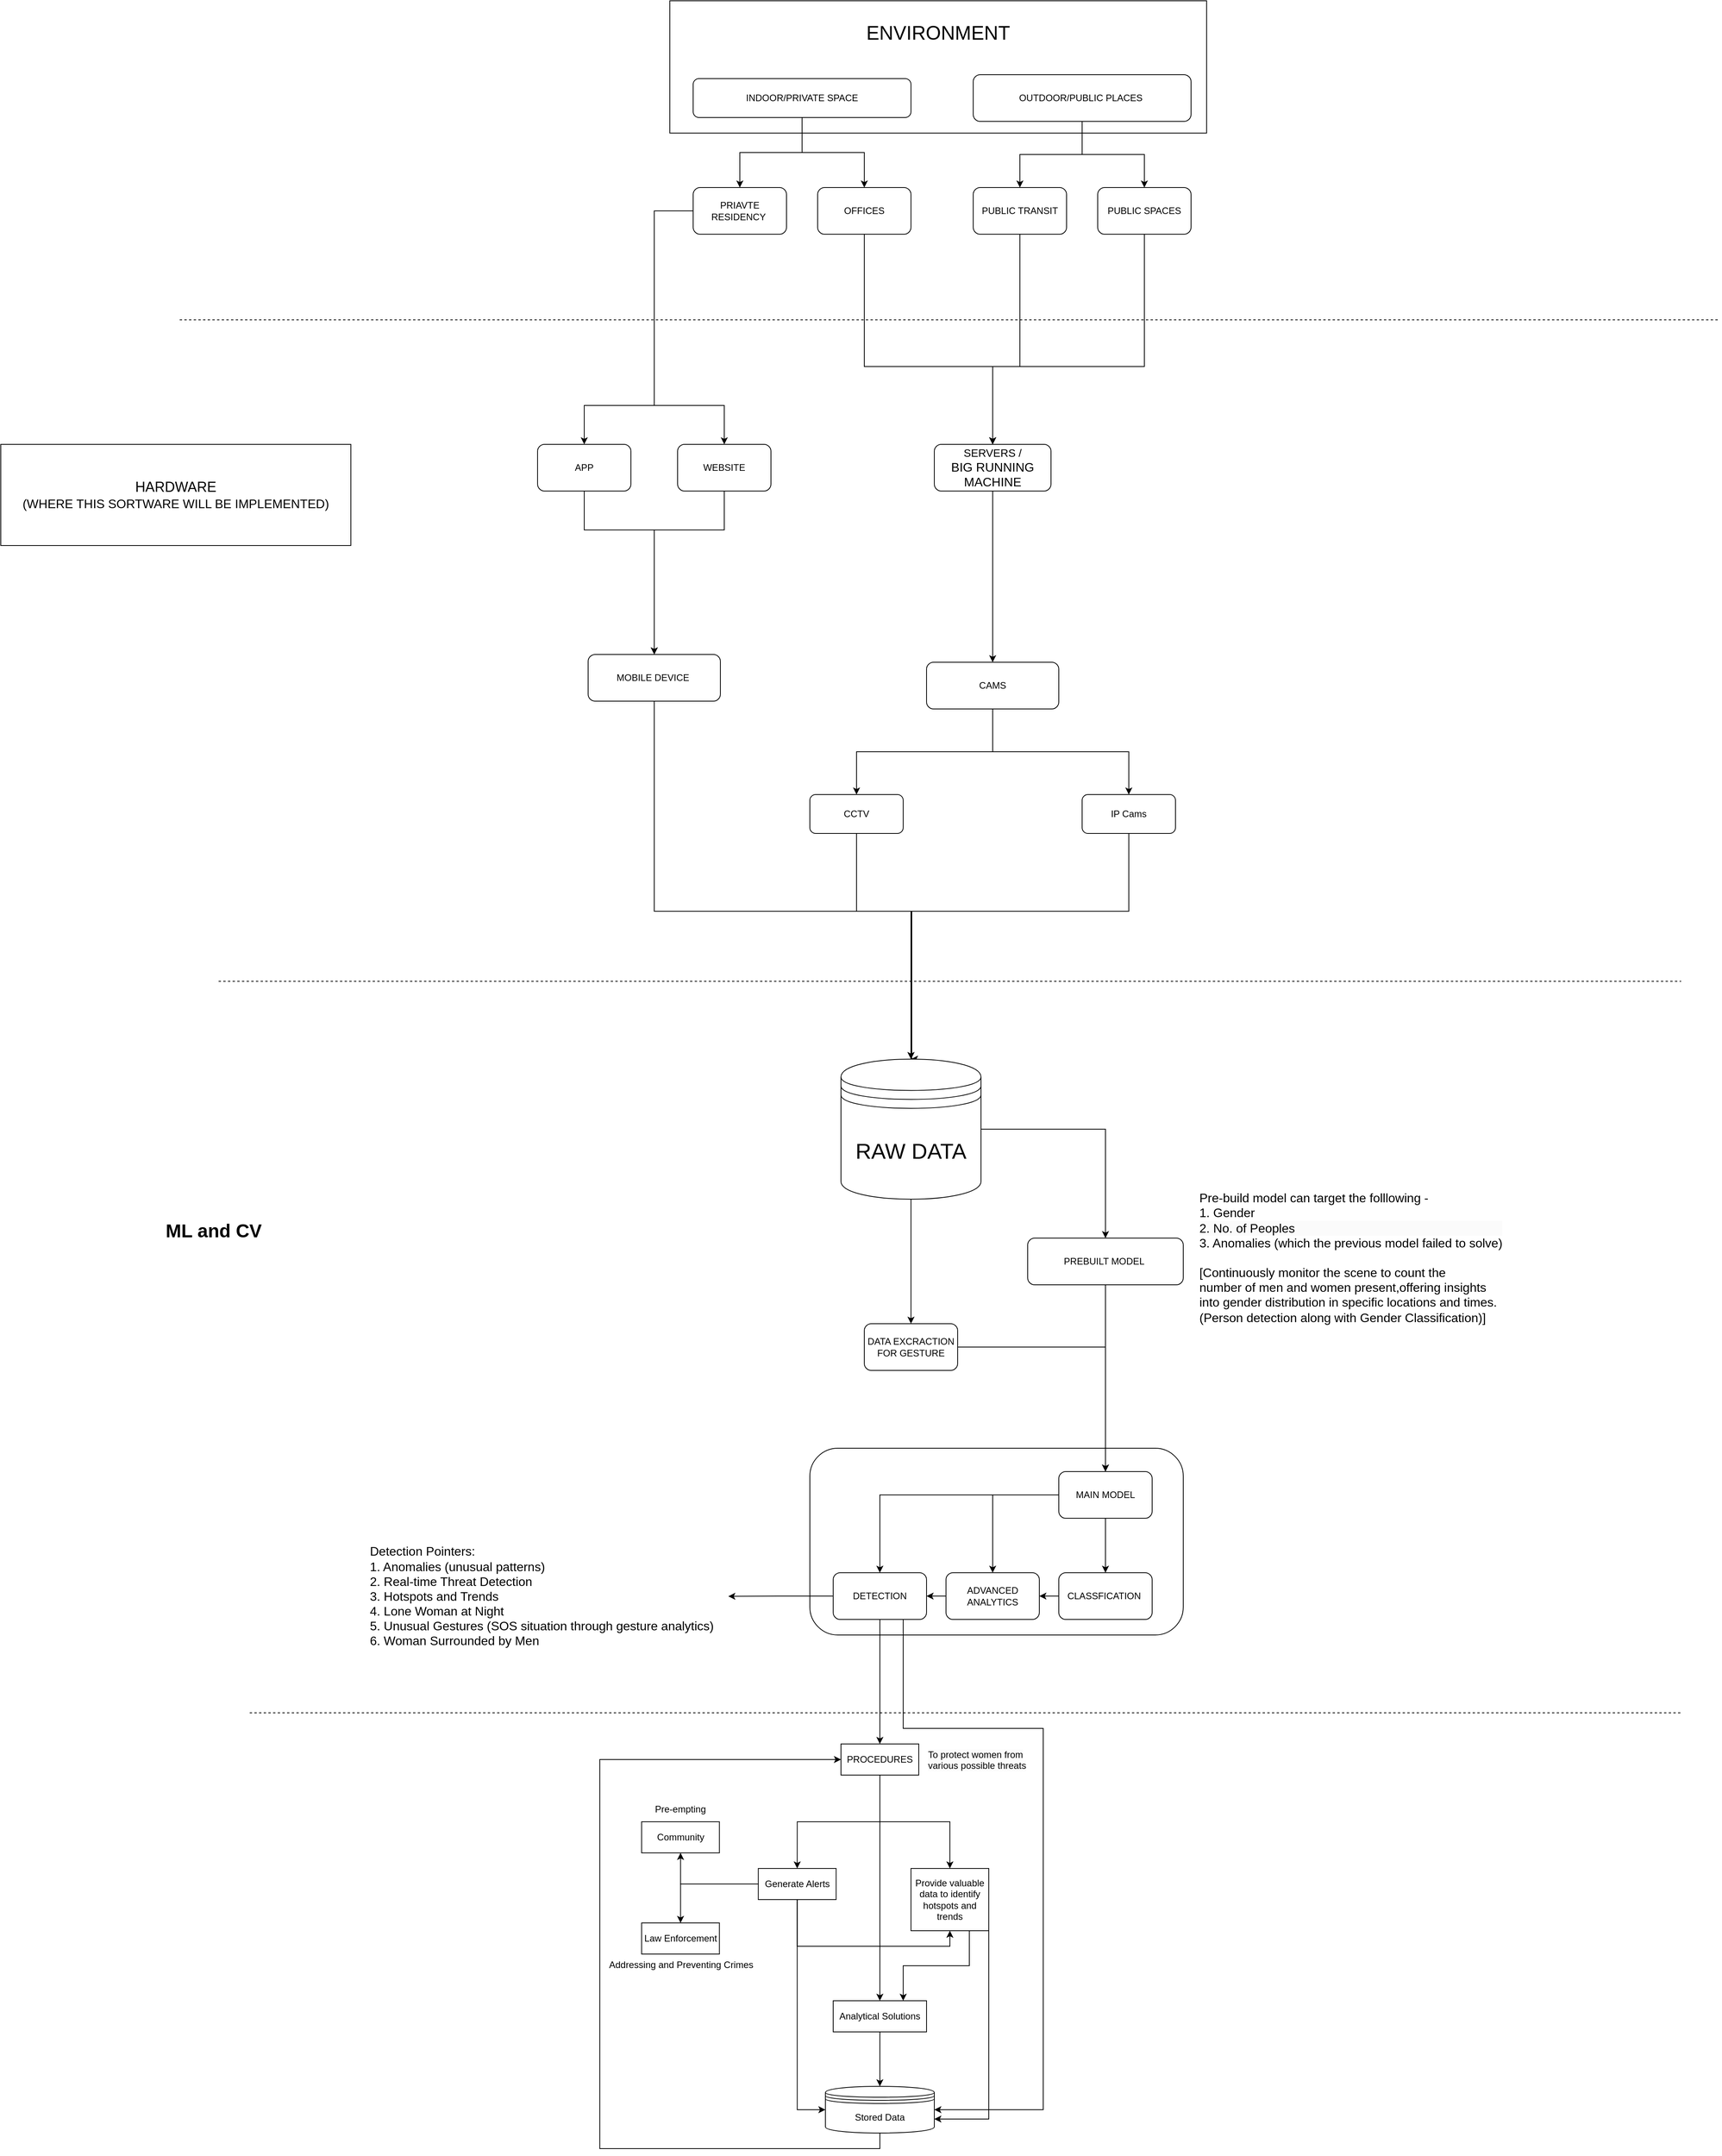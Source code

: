 <mxfile version="24.7.7" pages="6">
  <diagram name="Working" id="oe9PQEnj7CZM9wompqn2">
    <mxGraphModel dx="4666" dy="-370" grid="1" gridSize="10" guides="1" tooltips="1" connect="1" arrows="1" fold="1" page="1" pageScale="1" pageWidth="850" pageHeight="1100" math="0" shadow="0">
      <root>
        <mxCell id="0" />
        <mxCell id="1" parent="0" />
        <mxCell id="Orv0QIFi7gQDD-UrQ_qi-1" value="&lt;font style=&quot;font-size: 25px;&quot;&gt;ENVIRONMENT&lt;br&gt;&lt;br&gt;&lt;br&gt;&lt;br&gt;&lt;/font&gt;" style="rounded=0;whiteSpace=wrap;html=1;" vertex="1" parent="1">
          <mxGeometry x="-2150" y="1300" width="690" height="170" as="geometry" />
        </mxCell>
        <UserObject label="" link="data:page/id,dmrSA0OePU3Xj5UzGgVG" id="LtolIb1sJiBQNCSvi_VY-2">
          <mxCell style="rounded=1;whiteSpace=wrap;html=1;" parent="1" vertex="1">
            <mxGeometry x="-1970" y="3160" width="480" height="240" as="geometry" />
          </mxCell>
        </UserObject>
        <mxCell id="Orv0QIFi7gQDD-UrQ_qi-2" style="edgeStyle=orthogonalEdgeStyle;rounded=0;orthogonalLoop=1;jettySize=auto;html=1;exitX=0.5;exitY=1;exitDx=0;exitDy=0;entryX=0.5;entryY=0;entryDx=0;entryDy=0;" edge="1" parent="1" source="Kr9c1GuOgurX0YWUTEC0-6" target="8AJmyJcuYFiKS0aLFWDZ-1">
          <mxGeometry relative="1" as="geometry" />
        </mxCell>
        <mxCell id="Orv0QIFi7gQDD-UrQ_qi-3" style="edgeStyle=orthogonalEdgeStyle;rounded=0;orthogonalLoop=1;jettySize=auto;html=1;exitX=0.5;exitY=1;exitDx=0;exitDy=0;entryX=0.5;entryY=0;entryDx=0;entryDy=0;" edge="1" parent="1" source="Kr9c1GuOgurX0YWUTEC0-6" target="8AJmyJcuYFiKS0aLFWDZ-2">
          <mxGeometry relative="1" as="geometry" />
        </mxCell>
        <mxCell id="Kr9c1GuOgurX0YWUTEC0-6" value="INDOOR/PRIVATE SPACE" style="rounded=1;whiteSpace=wrap;html=1;" parent="1" vertex="1">
          <mxGeometry x="-2120" y="1400" width="280" height="50" as="geometry" />
        </mxCell>
        <mxCell id="Orv0QIFi7gQDD-UrQ_qi-4" style="edgeStyle=orthogonalEdgeStyle;rounded=0;orthogonalLoop=1;jettySize=auto;html=1;exitX=0.5;exitY=1;exitDx=0;exitDy=0;entryX=0.5;entryY=0;entryDx=0;entryDy=0;" edge="1" parent="1" source="Kr9c1GuOgurX0YWUTEC0-8" target="Kr9c1GuOgurX0YWUTEC0-9">
          <mxGeometry relative="1" as="geometry" />
        </mxCell>
        <mxCell id="Orv0QIFi7gQDD-UrQ_qi-5" style="edgeStyle=orthogonalEdgeStyle;rounded=0;orthogonalLoop=1;jettySize=auto;html=1;exitX=0.5;exitY=1;exitDx=0;exitDy=0;entryX=0.5;entryY=0;entryDx=0;entryDy=0;" edge="1" parent="1" source="Kr9c1GuOgurX0YWUTEC0-8" target="Kr9c1GuOgurX0YWUTEC0-10">
          <mxGeometry relative="1" as="geometry" />
        </mxCell>
        <mxCell id="Kr9c1GuOgurX0YWUTEC0-8" value="OUTDOOR/PUBLIC PLACES&amp;nbsp;" style="rounded=1;whiteSpace=wrap;html=1;" parent="1" vertex="1">
          <mxGeometry x="-1760" y="1395" width="280" height="60" as="geometry" />
        </mxCell>
        <mxCell id="8jhD6OK0LzmyK6qxWqyf-7" style="edgeStyle=orthogonalEdgeStyle;rounded=0;orthogonalLoop=1;jettySize=auto;html=1;exitX=0.5;exitY=1;exitDx=0;exitDy=0;entryX=0.5;entryY=0;entryDx=0;entryDy=0;" parent="1" source="Kr9c1GuOgurX0YWUTEC0-9" target="Kr9c1GuOgurX0YWUTEC0-23" edge="1">
          <mxGeometry relative="1" as="geometry">
            <Array as="points">
              <mxPoint x="-1700" y="1770" />
              <mxPoint x="-1735" y="1770" />
            </Array>
          </mxGeometry>
        </mxCell>
        <mxCell id="Kr9c1GuOgurX0YWUTEC0-9" value="PUBLIC TRANSIT" style="rounded=1;whiteSpace=wrap;html=1;" parent="1" vertex="1">
          <mxGeometry x="-1760" y="1540" width="120" height="60" as="geometry" />
        </mxCell>
        <mxCell id="8jhD6OK0LzmyK6qxWqyf-9" style="edgeStyle=orthogonalEdgeStyle;rounded=0;orthogonalLoop=1;jettySize=auto;html=1;exitX=0.5;exitY=1;exitDx=0;exitDy=0;entryX=0.5;entryY=0;entryDx=0;entryDy=0;" parent="1" source="Kr9c1GuOgurX0YWUTEC0-10" target="Kr9c1GuOgurX0YWUTEC0-23" edge="1">
          <mxGeometry relative="1" as="geometry">
            <Array as="points">
              <mxPoint x="-1540" y="1770" />
              <mxPoint x="-1735" y="1770" />
            </Array>
          </mxGeometry>
        </mxCell>
        <mxCell id="Kr9c1GuOgurX0YWUTEC0-10" value="PUBLIC SPACES" style="rounded=1;whiteSpace=wrap;html=1;" parent="1" vertex="1">
          <mxGeometry x="-1600" y="1540" width="120" height="60" as="geometry" />
        </mxCell>
        <mxCell id="8jhD6OK0LzmyK6qxWqyf-13" style="edgeStyle=orthogonalEdgeStyle;rounded=0;orthogonalLoop=1;jettySize=auto;html=1;exitX=0.5;exitY=1;exitDx=0;exitDy=0;entryX=0.5;entryY=0;entryDx=0;entryDy=0;" parent="1" source="Kr9c1GuOgurX0YWUTEC0-19" target="Kr9c1GuOgurX0YWUTEC0-31" edge="1">
          <mxGeometry relative="1" as="geometry">
            <Array as="points">
              <mxPoint x="-2260" y="1980" />
              <mxPoint x="-2170" y="1980" />
            </Array>
          </mxGeometry>
        </mxCell>
        <mxCell id="Kr9c1GuOgurX0YWUTEC0-19" value="APP" style="rounded=1;whiteSpace=wrap;html=1;" parent="1" vertex="1">
          <mxGeometry x="-2320" y="1870" width="120" height="60" as="geometry" />
        </mxCell>
        <mxCell id="8jhD6OK0LzmyK6qxWqyf-3" style="edgeStyle=orthogonalEdgeStyle;rounded=0;orthogonalLoop=1;jettySize=auto;html=1;exitX=0.5;exitY=0;exitDx=0;exitDy=0;entryX=0.5;entryY=0;entryDx=0;entryDy=0;" parent="1" target="Kr9c1GuOgurX0YWUTEC0-20" edge="1">
          <mxGeometry relative="1" as="geometry">
            <mxPoint x="-2170" y="1620" as="sourcePoint" />
            <Array as="points">
              <mxPoint x="-2170" y="1820" />
              <mxPoint x="-2080" y="1820" />
            </Array>
          </mxGeometry>
        </mxCell>
        <mxCell id="8jhD6OK0LzmyK6qxWqyf-14" style="edgeStyle=orthogonalEdgeStyle;rounded=0;orthogonalLoop=1;jettySize=auto;html=1;exitX=0.5;exitY=1;exitDx=0;exitDy=0;" parent="1" source="Kr9c1GuOgurX0YWUTEC0-20" edge="1">
          <mxGeometry relative="1" as="geometry">
            <mxPoint x="-2170" y="2140" as="targetPoint" />
            <Array as="points">
              <mxPoint x="-2080" y="1980" />
              <mxPoint x="-2170" y="1980" />
            </Array>
          </mxGeometry>
        </mxCell>
        <mxCell id="Kr9c1GuOgurX0YWUTEC0-20" value="WEBSITE" style="rounded=1;whiteSpace=wrap;html=1;" parent="1" vertex="1">
          <mxGeometry x="-2140" y="1870" width="120" height="60" as="geometry" />
        </mxCell>
        <mxCell id="8jhD6OK0LzmyK6qxWqyf-15" style="edgeStyle=orthogonalEdgeStyle;rounded=0;orthogonalLoop=1;jettySize=auto;html=1;exitX=0.5;exitY=1;exitDx=0;exitDy=0;entryX=0.5;entryY=0;entryDx=0;entryDy=0;" parent="1" source="Kr9c1GuOgurX0YWUTEC0-23" target="Kr9c1GuOgurX0YWUTEC0-32" edge="1">
          <mxGeometry relative="1" as="geometry" />
        </mxCell>
        <mxCell id="Kr9c1GuOgurX0YWUTEC0-23" value="&lt;font style=&quot;font-size: 14px;&quot;&gt;SERVERS /&lt;/font&gt;&lt;div&gt;&lt;font size=&quot;3&quot;&gt;BIG RUNNING MACHINE&lt;/font&gt;&lt;/div&gt;" style="rounded=1;whiteSpace=wrap;html=1;" parent="1" vertex="1">
          <mxGeometry x="-1810" y="1870" width="150" height="60" as="geometry" />
        </mxCell>
        <mxCell id="Kr9c1GuOgurX0YWUTEC0-29" value="&lt;font style=&quot;font-size: 18px;&quot;&gt;HARDWARE&lt;/font&gt;&lt;div&gt;&lt;font size=&quot;3&quot;&gt;(WHERE THIS SORTWARE WILL BE IMPLEMENTED)&lt;/font&gt;&lt;/div&gt;" style="rounded=0;whiteSpace=wrap;html=1;" parent="1" vertex="1">
          <mxGeometry x="-3010" y="1870" width="450" height="130" as="geometry" />
        </mxCell>
        <mxCell id="8jhD6OK0LzmyK6qxWqyf-18" style="edgeStyle=orthogonalEdgeStyle;rounded=0;orthogonalLoop=1;jettySize=auto;html=1;exitX=0.5;exitY=1;exitDx=0;exitDy=0;entryX=0.5;entryY=0;entryDx=0;entryDy=0;" parent="1" source="Kr9c1GuOgurX0YWUTEC0-31" target="IYhzoumVv45daOD4Cr5G-8" edge="1">
          <mxGeometry relative="1" as="geometry">
            <mxPoint x="-1840" y="2610" as="targetPoint" />
            <Array as="points">
              <mxPoint x="-2170" y="2470" />
              <mxPoint x="-1839" y="2470" />
              <mxPoint x="-1839" y="2660" />
            </Array>
          </mxGeometry>
        </mxCell>
        <UserObject label="MOBILE DEVICE&amp;nbsp;" link="data:page/id,EzW_Ae9sdjG2RrbV_Er_" linkTarget="_blank" id="Kr9c1GuOgurX0YWUTEC0-31">
          <mxCell style="rounded=1;whiteSpace=wrap;html=1;" parent="1" vertex="1">
            <mxGeometry x="-2255" y="2140" width="170" height="60" as="geometry" />
          </mxCell>
        </UserObject>
        <mxCell id="8jhD6OK0LzmyK6qxWqyf-11" style="edgeStyle=orthogonalEdgeStyle;rounded=0;orthogonalLoop=1;jettySize=auto;html=1;exitX=0.5;exitY=1;exitDx=0;exitDy=0;entryX=0.5;entryY=0;entryDx=0;entryDy=0;" parent="1" source="Kr9c1GuOgurX0YWUTEC0-32" target="Kr9c1GuOgurX0YWUTEC0-36" edge="1">
          <mxGeometry relative="1" as="geometry" />
        </mxCell>
        <mxCell id="8jhD6OK0LzmyK6qxWqyf-12" style="edgeStyle=orthogonalEdgeStyle;rounded=0;orthogonalLoop=1;jettySize=auto;html=1;exitX=0.5;exitY=1;exitDx=0;exitDy=0;entryX=0.5;entryY=0;entryDx=0;entryDy=0;" parent="1" source="Kr9c1GuOgurX0YWUTEC0-32" target="8jhD6OK0LzmyK6qxWqyf-10" edge="1">
          <mxGeometry relative="1" as="geometry" />
        </mxCell>
        <mxCell id="Kr9c1GuOgurX0YWUTEC0-32" value="CAMS" style="rounded=1;whiteSpace=wrap;html=1;" parent="1" vertex="1">
          <mxGeometry x="-1820" y="2150" width="170" height="60" as="geometry" />
        </mxCell>
        <mxCell id="8jhD6OK0LzmyK6qxWqyf-17" style="edgeStyle=orthogonalEdgeStyle;rounded=0;orthogonalLoop=1;jettySize=auto;html=1;exitX=0.5;exitY=1;exitDx=0;exitDy=0;entryX=0.5;entryY=0;entryDx=0;entryDy=0;" parent="1" source="Kr9c1GuOgurX0YWUTEC0-36" target="IYhzoumVv45daOD4Cr5G-8" edge="1">
          <mxGeometry relative="1" as="geometry">
            <Array as="points">
              <mxPoint x="-1910" y="2470" />
              <mxPoint x="-1840" y="2470" />
            </Array>
          </mxGeometry>
        </mxCell>
        <mxCell id="Kr9c1GuOgurX0YWUTEC0-36" value="CCTV" style="rounded=1;whiteSpace=wrap;html=1;" parent="1" vertex="1">
          <mxGeometry x="-1970" y="2320" width="120" height="50" as="geometry" />
        </mxCell>
        <mxCell id="IYhzoumVv45daOD4Cr5G-6" style="edgeStyle=orthogonalEdgeStyle;rounded=0;orthogonalLoop=1;jettySize=auto;html=1;" parent="1" source="Kr9c1GuOgurX0YWUTEC0-42" target="IYhzoumVv45daOD4Cr5G-4" edge="1">
          <mxGeometry relative="1" as="geometry" />
        </mxCell>
        <mxCell id="LtolIb1sJiBQNCSvi_VY-1" style="edgeStyle=orthogonalEdgeStyle;rounded=0;orthogonalLoop=1;jettySize=auto;html=1;exitX=0.5;exitY=1;exitDx=0;exitDy=0;entryX=0.5;entryY=0;entryDx=0;entryDy=0;" parent="1" source="Kr9c1GuOgurX0YWUTEC0-42" target="Kr9c1GuOgurX0YWUTEC0-50" edge="1">
          <mxGeometry relative="1" as="geometry" />
        </mxCell>
        <mxCell id="V5EzHFX2td78C2ehnS5n-7" style="edgeStyle=orthogonalEdgeStyle;rounded=0;orthogonalLoop=1;jettySize=auto;html=1;exitX=0;exitY=0.5;exitDx=0;exitDy=0;entryX=0.5;entryY=0;entryDx=0;entryDy=0;" parent="1" source="Kr9c1GuOgurX0YWUTEC0-42" target="V5EzHFX2td78C2ehnS5n-6" edge="1">
          <mxGeometry relative="1" as="geometry" />
        </mxCell>
        <mxCell id="Kr9c1GuOgurX0YWUTEC0-42" value="MAIN&lt;span style=&quot;background-color: initial;&quot;&gt;&amp;nbsp;MODEL&lt;/span&gt;" style="rounded=1;whiteSpace=wrap;html=1;" parent="1" vertex="1">
          <mxGeometry x="-1650" y="3190" width="120" height="60" as="geometry" />
        </mxCell>
        <mxCell id="Kr9c1GuOgurX0YWUTEC0-48" style="edgeStyle=orthogonalEdgeStyle;rounded=0;orthogonalLoop=1;jettySize=auto;html=1;" parent="1" source="Kr9c1GuOgurX0YWUTEC0-47" target="Kr9c1GuOgurX0YWUTEC0-42" edge="1">
          <mxGeometry relative="1" as="geometry" />
        </mxCell>
        <mxCell id="Kr9c1GuOgurX0YWUTEC0-47" value="PREBUILT MODEL&amp;nbsp;" style="rounded=1;whiteSpace=wrap;html=1;" parent="1" vertex="1">
          <mxGeometry x="-1690" y="2890" width="200" height="60" as="geometry" />
        </mxCell>
        <UserObject label="CLASSFICATION&amp;nbsp;" link="data:page/id,F0InlEf6vFZEoSiRsrj5" linkTarget="_blank" id="Kr9c1GuOgurX0YWUTEC0-50">
          <mxCell style="rounded=1;whiteSpace=wrap;html=1;" parent="1" vertex="1">
            <mxGeometry x="-1650" y="3320" width="120" height="60" as="geometry" />
          </mxCell>
        </UserObject>
        <mxCell id="Kr9c1GuOgurX0YWUTEC0-51" value="&lt;br&gt;&lt;div&gt;&lt;br&gt;&lt;/div&gt;" style="text;html=1;align=center;verticalAlign=middle;resizable=0;points=[];autosize=1;strokeColor=none;fillColor=none;" parent="1" vertex="1">
          <mxGeometry x="-1445" y="3330" width="20" height="40" as="geometry" />
        </mxCell>
        <mxCell id="Kr9c1GuOgurX0YWUTEC0-53" value="&lt;div style=&quot;text-align: left; font-size: 16px;&quot;&gt;&lt;span style=&quot;background-color: initial;&quot;&gt;Pre-build model can target the folllowing -&lt;/span&gt;&lt;br&gt;&lt;/div&gt;&lt;div style=&quot;font-size: 16px;&quot;&gt;&lt;font style=&quot;forced-color-adjust: none; color: rgb(0, 0, 0); font-family: Helvetica; font-style: normal; font-variant-ligatures: normal; font-variant-caps: normal; font-weight: 400; letter-spacing: normal; orphans: 2; text-indent: 0px; text-transform: none; widows: 2; word-spacing: 0px; -webkit-text-stroke-width: 0px; white-space: nowrap; background-color: rgb(251, 251, 251); text-decoration-thickness: initial; text-decoration-style: initial; text-decoration-color: initial; font-size: 16px;&quot;&gt;&lt;div style=&quot;text-align: left;&quot;&gt;1. Gender&amp;nbsp;&lt;/div&gt;&lt;/font&gt;&lt;div style=&quot;text-align: left; forced-color-adjust: none; color: rgb(0, 0, 0); font-family: Helvetica; font-style: normal; font-variant-ligatures: normal; font-variant-caps: normal; font-weight: 400; letter-spacing: normal; orphans: 2; text-indent: 0px; text-transform: none; widows: 2; word-spacing: 0px; -webkit-text-stroke-width: 0px; white-space: nowrap; background-color: rgb(251, 251, 251); text-decoration-thickness: initial; text-decoration-style: initial; text-decoration-color: initial;&quot;&gt;&lt;font style=&quot;forced-color-adjust: none; font-size: 16px;&quot;&gt;2. No. of Peoples&lt;/font&gt;&lt;/div&gt;&lt;div style=&quot;text-align: left;&quot;&gt;&lt;font style=&quot;font-size: 16px;&quot;&gt;3. Anomalies (which the previous model failed to solve)&lt;/font&gt;&lt;/div&gt;&lt;div style=&quot;text-align: left;&quot;&gt;&lt;font style=&quot;font-size: 16px;&quot;&gt;&lt;br&gt;&lt;/font&gt;&lt;/div&gt;&lt;div style=&quot;text-align: left;&quot;&gt;&lt;font style=&quot;font-size: 16px;&quot;&gt;[Continuously monitor the scene to count the &lt;br&gt;number of men and women present,offering insights&lt;br&gt;into gender distribution in specific locations and times. &lt;br&gt;(Person detection along with Gender Classification)]&lt;/font&gt;&lt;/div&gt;&lt;/div&gt;" style="text;html=1;align=center;verticalAlign=middle;resizable=0;points=[];autosize=1;strokeColor=none;fillColor=none;" parent="1" vertex="1">
          <mxGeometry x="-1480" y="2820" width="410" height="190" as="geometry" />
        </mxCell>
        <mxCell id="Kr9c1GuOgurX0YWUTEC0-63" style="edgeStyle=orthogonalEdgeStyle;rounded=0;orthogonalLoop=1;jettySize=auto;html=1;entryX=0.5;entryY=0;entryDx=0;entryDy=0;" parent="1" source="Kr9c1GuOgurX0YWUTEC0-61" target="Kr9c1GuOgurX0YWUTEC0-42" edge="1">
          <mxGeometry relative="1" as="geometry" />
        </mxCell>
        <mxCell id="Kr9c1GuOgurX0YWUTEC0-61" value="DATA EXCRACTION FOR GESTURE" style="rounded=1;whiteSpace=wrap;html=1;" parent="1" vertex="1">
          <mxGeometry x="-1900" y="3000" width="120" height="60" as="geometry" />
        </mxCell>
        <mxCell id="IYhzoumVv45daOD4Cr5G-3" style="edgeStyle=orthogonalEdgeStyle;rounded=0;orthogonalLoop=1;jettySize=auto;html=1;exitX=0.5;exitY=1;exitDx=0;exitDy=0;" parent="1" source="Kr9c1GuOgurX0YWUTEC0-61" target="Kr9c1GuOgurX0YWUTEC0-61" edge="1">
          <mxGeometry relative="1" as="geometry" />
        </mxCell>
        <mxCell id="IYhzoumVv45daOD4Cr5G-5" style="edgeStyle=orthogonalEdgeStyle;rounded=0;orthogonalLoop=1;jettySize=auto;html=1;" parent="1" source="V5EzHFX2td78C2ehnS5n-6" target="IYhzoumVv45daOD4Cr5G-4" edge="1">
          <mxGeometry relative="1" as="geometry" />
        </mxCell>
        <mxCell id="IYhzoumVv45daOD4Cr5G-32" style="edgeStyle=orthogonalEdgeStyle;rounded=0;orthogonalLoop=1;jettySize=auto;html=1;entryX=0.5;entryY=0;entryDx=0;entryDy=0;" parent="1" source="IYhzoumVv45daOD4Cr5G-4" target="IYhzoumVv45daOD4Cr5G-26" edge="1">
          <mxGeometry relative="1" as="geometry" />
        </mxCell>
        <mxCell id="OhX5sO139brmdQGeXyfC-1" style="edgeStyle=orthogonalEdgeStyle;rounded=0;orthogonalLoop=1;jettySize=auto;html=1;exitX=0.75;exitY=1;exitDx=0;exitDy=0;entryX=1;entryY=0.5;entryDx=0;entryDy=0;" parent="1" source="IYhzoumVv45daOD4Cr5G-4" target="psCxJLUCypQaV93nAJZd-32" edge="1">
          <mxGeometry relative="1" as="geometry">
            <Array as="points">
              <mxPoint x="-1850" y="3520" />
              <mxPoint x="-1670" y="3520" />
              <mxPoint x="-1670" y="4010" />
            </Array>
          </mxGeometry>
        </mxCell>
        <UserObject label="DETECTION" link="data:page/id,GvtIyrQazvFKGs95McGx" linkTarget="_blank" id="IYhzoumVv45daOD4Cr5G-4">
          <mxCell style="rounded=1;whiteSpace=wrap;html=1;" parent="1" vertex="1">
            <mxGeometry x="-1940" y="3320" width="120" height="60" as="geometry" />
          </mxCell>
        </UserObject>
        <mxCell id="IYhzoumVv45daOD4Cr5G-7" value="&lt;h1 style=&quot;margin-top: 0px;&quot;&gt;ML and CV&lt;/h1&gt;" style="text;html=1;whiteSpace=wrap;overflow=hidden;rounded=0;" parent="1" vertex="1">
          <mxGeometry x="-2800" y="2860" width="180" height="120" as="geometry" />
        </mxCell>
        <mxCell id="IYhzoumVv45daOD4Cr5G-10" style="edgeStyle=orthogonalEdgeStyle;rounded=0;orthogonalLoop=1;jettySize=auto;html=1;entryX=0.5;entryY=0;entryDx=0;entryDy=0;" parent="1" source="IYhzoumVv45daOD4Cr5G-8" target="Kr9c1GuOgurX0YWUTEC0-47" edge="1">
          <mxGeometry relative="1" as="geometry" />
        </mxCell>
        <mxCell id="IYhzoumVv45daOD4Cr5G-12" style="edgeStyle=orthogonalEdgeStyle;rounded=0;orthogonalLoop=1;jettySize=auto;html=1;entryX=0.5;entryY=0;entryDx=0;entryDy=0;" parent="1" source="IYhzoumVv45daOD4Cr5G-8" target="Kr9c1GuOgurX0YWUTEC0-61" edge="1">
          <mxGeometry relative="1" as="geometry" />
        </mxCell>
        <mxCell id="IYhzoumVv45daOD4Cr5G-8" value="&lt;font style=&quot;font-size: 28px;&quot;&gt;RAW DATA&lt;/font&gt;" style="shape=datastore;whiteSpace=wrap;html=1;" parent="1" vertex="1">
          <mxGeometry x="-1930" y="2660" width="180" height="180" as="geometry" />
        </mxCell>
        <mxCell id="IYhzoumVv45daOD4Cr5G-14" value="" style="endArrow=none;dashed=1;html=1;rounded=0;" parent="1" edge="1">
          <mxGeometry width="50" height="50" relative="1" as="geometry">
            <mxPoint x="-2730" y="2560" as="sourcePoint" />
            <mxPoint x="-850" y="2560" as="targetPoint" />
          </mxGeometry>
        </mxCell>
        <mxCell id="8jhD6OK0LzmyK6qxWqyf-24" style="edgeStyle=orthogonalEdgeStyle;rounded=0;orthogonalLoop=1;jettySize=auto;html=1;exitX=0.5;exitY=1;exitDx=0;exitDy=0;entryX=0.5;entryY=0;entryDx=0;entryDy=0;" parent="1" source="IYhzoumVv45daOD4Cr5G-26" target="IYhzoumVv45daOD4Cr5G-27" edge="1">
          <mxGeometry relative="1" as="geometry" />
        </mxCell>
        <mxCell id="psCxJLUCypQaV93nAJZd-9" style="edgeStyle=orthogonalEdgeStyle;rounded=0;orthogonalLoop=1;jettySize=auto;html=1;exitX=0.5;exitY=1;exitDx=0;exitDy=0;entryX=0.5;entryY=0;entryDx=0;entryDy=0;" parent="1" source="IYhzoumVv45daOD4Cr5G-26" target="psCxJLUCypQaV93nAJZd-6" edge="1">
          <mxGeometry relative="1" as="geometry">
            <Array as="points">
              <mxPoint x="-1880" y="3640" />
              <mxPoint x="-1790" y="3640" />
            </Array>
          </mxGeometry>
        </mxCell>
        <mxCell id="psCxJLUCypQaV93nAJZd-24" style="edgeStyle=orthogonalEdgeStyle;rounded=0;orthogonalLoop=1;jettySize=auto;html=1;exitX=0.5;exitY=1;exitDx=0;exitDy=0;entryX=0.5;entryY=0;entryDx=0;entryDy=0;" parent="1" source="IYhzoumVv45daOD4Cr5G-26" target="8jhD6OK0LzmyK6qxWqyf-22" edge="1">
          <mxGeometry relative="1" as="geometry" />
        </mxCell>
        <mxCell id="IYhzoumVv45daOD4Cr5G-26" value="PROCEDURES" style="whiteSpace=wrap;html=1;" parent="1" vertex="1">
          <mxGeometry x="-1930" y="3540" width="100" height="40" as="geometry" />
        </mxCell>
        <mxCell id="psCxJLUCypQaV93nAJZd-12" style="edgeStyle=orthogonalEdgeStyle;rounded=0;orthogonalLoop=1;jettySize=auto;html=1;exitX=0.5;exitY=1;exitDx=0;exitDy=0;entryX=0.5;entryY=1;entryDx=0;entryDy=0;" parent="1" source="IYhzoumVv45daOD4Cr5G-27" target="psCxJLUCypQaV93nAJZd-6" edge="1">
          <mxGeometry relative="1" as="geometry" />
        </mxCell>
        <mxCell id="psCxJLUCypQaV93nAJZd-17" value="" style="edgeStyle=orthogonalEdgeStyle;rounded=0;orthogonalLoop=1;jettySize=auto;html=1;" parent="1" source="IYhzoumVv45daOD4Cr5G-27" target="psCxJLUCypQaV93nAJZd-16" edge="1">
          <mxGeometry relative="1" as="geometry" />
        </mxCell>
        <mxCell id="psCxJLUCypQaV93nAJZd-19" value="" style="edgeStyle=orthogonalEdgeStyle;rounded=0;orthogonalLoop=1;jettySize=auto;html=1;" parent="1" source="IYhzoumVv45daOD4Cr5G-27" target="psCxJLUCypQaV93nAJZd-18" edge="1">
          <mxGeometry relative="1" as="geometry" />
        </mxCell>
        <mxCell id="psCxJLUCypQaV93nAJZd-33" style="edgeStyle=orthogonalEdgeStyle;rounded=0;orthogonalLoop=1;jettySize=auto;html=1;exitX=0.5;exitY=1;exitDx=0;exitDy=0;entryX=0;entryY=0.5;entryDx=0;entryDy=0;" parent="1" source="IYhzoumVv45daOD4Cr5G-27" target="psCxJLUCypQaV93nAJZd-32" edge="1">
          <mxGeometry relative="1" as="geometry" />
        </mxCell>
        <mxCell id="IYhzoumVv45daOD4Cr5G-27" value="Generate Alerts" style="whiteSpace=wrap;html=1;" parent="1" vertex="1">
          <mxGeometry x="-2036.25" y="3700" width="100" height="40" as="geometry" />
        </mxCell>
        <mxCell id="8jhD6OK0LzmyK6qxWqyf-2" value="" style="edgeStyle=orthogonalEdgeStyle;rounded=0;orthogonalLoop=1;jettySize=auto;html=1;entryX=0.5;entryY=0;entryDx=0;entryDy=0;" parent="1" source="8AJmyJcuYFiKS0aLFWDZ-1" target="Kr9c1GuOgurX0YWUTEC0-19" edge="1">
          <mxGeometry relative="1" as="geometry">
            <mxPoint x="-1990" y="2020" as="targetPoint" />
            <Array as="points">
              <mxPoint x="-2170" y="1820" />
              <mxPoint x="-2260" y="1820" />
            </Array>
          </mxGeometry>
        </mxCell>
        <mxCell id="8AJmyJcuYFiKS0aLFWDZ-1" value="PRIAVTE RESIDENCY&amp;nbsp;" style="rounded=1;whiteSpace=wrap;html=1;" parent="1" vertex="1">
          <mxGeometry x="-2120" y="1540" width="120" height="60" as="geometry" />
        </mxCell>
        <mxCell id="8jhD6OK0LzmyK6qxWqyf-4" style="edgeStyle=orthogonalEdgeStyle;rounded=0;orthogonalLoop=1;jettySize=auto;html=1;exitX=0.5;exitY=1;exitDx=0;exitDy=0;entryX=0.5;entryY=0;entryDx=0;entryDy=0;" parent="1" source="8AJmyJcuYFiKS0aLFWDZ-2" target="Kr9c1GuOgurX0YWUTEC0-23" edge="1">
          <mxGeometry relative="1" as="geometry">
            <Array as="points">
              <mxPoint x="-1900" y="1770" />
              <mxPoint x="-1735" y="1770" />
            </Array>
          </mxGeometry>
        </mxCell>
        <mxCell id="8AJmyJcuYFiKS0aLFWDZ-2" value="OFFICES" style="rounded=1;whiteSpace=wrap;html=1;" parent="1" vertex="1">
          <mxGeometry x="-1960" y="1540" width="120" height="60" as="geometry" />
        </mxCell>
        <mxCell id="06BAhlFctzTFG3D3-_AC-19" value="" style="endArrow=none;dashed=1;html=1;rounded=0;" parent="1" edge="1">
          <mxGeometry width="50" height="50" relative="1" as="geometry">
            <mxPoint x="-2780" y="1710" as="sourcePoint" />
            <mxPoint x="-800" y="1710" as="targetPoint" />
          </mxGeometry>
        </mxCell>
        <mxCell id="8jhD6OK0LzmyK6qxWqyf-19" style="edgeStyle=orthogonalEdgeStyle;rounded=0;orthogonalLoop=1;jettySize=auto;html=1;exitX=0.5;exitY=1;exitDx=0;exitDy=0;entryX=0.5;entryY=0;entryDx=0;entryDy=0;" parent="1" source="8jhD6OK0LzmyK6qxWqyf-10" target="IYhzoumVv45daOD4Cr5G-8" edge="1">
          <mxGeometry relative="1" as="geometry">
            <Array as="points">
              <mxPoint x="-1560" y="2470" />
              <mxPoint x="-1840" y="2470" />
            </Array>
          </mxGeometry>
        </mxCell>
        <mxCell id="8jhD6OK0LzmyK6qxWqyf-10" value="IP Cams" style="rounded=1;whiteSpace=wrap;html=1;" parent="1" vertex="1">
          <mxGeometry x="-1620" y="2320" width="120" height="50" as="geometry" />
        </mxCell>
        <mxCell id="8jhD6OK0LzmyK6qxWqyf-21" value="" style="endArrow=none;dashed=1;html=1;rounded=0;" parent="1" edge="1">
          <mxGeometry width="50" height="50" relative="1" as="geometry">
            <mxPoint x="-2690" y="3500" as="sourcePoint" />
            <mxPoint x="-850" y="3500" as="targetPoint" />
          </mxGeometry>
        </mxCell>
        <mxCell id="psCxJLUCypQaV93nAJZd-35" style="edgeStyle=orthogonalEdgeStyle;rounded=0;orthogonalLoop=1;jettySize=auto;html=1;exitX=0.5;exitY=1;exitDx=0;exitDy=0;entryX=0.5;entryY=0;entryDx=0;entryDy=0;" parent="1" source="8jhD6OK0LzmyK6qxWqyf-22" target="psCxJLUCypQaV93nAJZd-32" edge="1">
          <mxGeometry relative="1" as="geometry" />
        </mxCell>
        <mxCell id="8jhD6OK0LzmyK6qxWqyf-22" value="Analytical Solutions" style="whiteSpace=wrap;html=1;" parent="1" vertex="1">
          <mxGeometry x="-1940" y="3870" width="120" height="40" as="geometry" />
        </mxCell>
        <mxCell id="yNzdIJ_sDfWuy56uchWX-1" value="&lt;div style=&quot;text-align: left; font-size: 16px;&quot;&gt;Detection Pointers:&lt;/div&gt;&lt;div style=&quot;text-align: left; font-size: 16px;&quot;&gt;1. Anomalies (unusual patterns)&lt;/div&gt;&lt;div style=&quot;text-align: left; font-size: 16px;&quot;&gt;2. Real-time Threat Detection&lt;/div&gt;&lt;div style=&quot;text-align: left; font-size: 16px;&quot;&gt;3. Hotspots and Trends&lt;/div&gt;&lt;div style=&quot;text-align: left; font-size: 16px;&quot;&gt;4. Lone Woman at Night&lt;/div&gt;&lt;div style=&quot;text-align: left; font-size: 16px;&quot;&gt;5. Unusual Gestures (SOS situation through gesture analytics)&lt;/div&gt;&lt;div style=&quot;text-align: left; font-size: 16px;&quot;&gt;6. Woman Surrounded by Men&lt;/div&gt;" style="text;html=1;align=center;verticalAlign=middle;resizable=0;points=[];autosize=1;strokeColor=none;fillColor=none;" parent="1" vertex="1">
          <mxGeometry x="-2550" y="3275" width="470" height="150" as="geometry" />
        </mxCell>
        <mxCell id="yNzdIJ_sDfWuy56uchWX-3" style="edgeStyle=orthogonalEdgeStyle;rounded=0;orthogonalLoop=1;jettySize=auto;html=1;exitX=0;exitY=0.5;exitDx=0;exitDy=0;entryX=1.011;entryY=0.502;entryDx=0;entryDy=0;entryPerimeter=0;" parent="1" source="IYhzoumVv45daOD4Cr5G-4" target="yNzdIJ_sDfWuy56uchWX-1" edge="1">
          <mxGeometry relative="1" as="geometry" />
        </mxCell>
        <mxCell id="V5EzHFX2td78C2ehnS5n-3" style="edgeStyle=orthogonalEdgeStyle;rounded=0;orthogonalLoop=1;jettySize=auto;html=1;exitX=0.75;exitY=1;exitDx=0;exitDy=0;entryX=0.75;entryY=0;entryDx=0;entryDy=0;" parent="1" source="psCxJLUCypQaV93nAJZd-6" target="8jhD6OK0LzmyK6qxWqyf-22" edge="1">
          <mxGeometry relative="1" as="geometry" />
        </mxCell>
        <mxCell id="V5EzHFX2td78C2ehnS5n-4" style="edgeStyle=orthogonalEdgeStyle;rounded=0;orthogonalLoop=1;jettySize=auto;html=1;exitX=1;exitY=1;exitDx=0;exitDy=0;entryX=1;entryY=0.7;entryDx=0;entryDy=0;" parent="1" source="psCxJLUCypQaV93nAJZd-6" target="psCxJLUCypQaV93nAJZd-32" edge="1">
          <mxGeometry relative="1" as="geometry" />
        </mxCell>
        <mxCell id="psCxJLUCypQaV93nAJZd-6" value="Provide valuable data to identify hotspots and trends" style="whiteSpace=wrap;html=1;" parent="1" vertex="1">
          <mxGeometry x="-1840" y="3700" width="100" height="80" as="geometry" />
        </mxCell>
        <mxCell id="psCxJLUCypQaV93nAJZd-11" value="&lt;span style=&quot;color: rgb(0, 0, 0); font-family: Helvetica; font-size: 12px; font-style: normal; font-variant-ligatures: normal; font-variant-caps: normal; font-weight: 400; letter-spacing: normal; orphans: 2; text-align: center; text-indent: 0px; text-transform: none; widows: 2; word-spacing: 0px; -webkit-text-stroke-width: 0px; white-space: normal; background-color: rgb(251, 251, 251); text-decoration-thickness: initial; text-decoration-style: initial; text-decoration-color: initial; display: inline !important; float: none;&quot;&gt;To protect women from &lt;br&gt;various possible threats&lt;/span&gt;" style="text;whiteSpace=wrap;html=1;" parent="1" vertex="1">
          <mxGeometry x="-1820" y="3540" width="130" height="40" as="geometry" />
        </mxCell>
        <mxCell id="psCxJLUCypQaV93nAJZd-16" value="Community" style="whiteSpace=wrap;html=1;" parent="1" vertex="1">
          <mxGeometry x="-2186.25" y="3640" width="100" height="40" as="geometry" />
        </mxCell>
        <mxCell id="psCxJLUCypQaV93nAJZd-18" value="Law Enforcement" style="whiteSpace=wrap;html=1;" parent="1" vertex="1">
          <mxGeometry x="-2186.25" y="3770" width="100" height="40" as="geometry" />
        </mxCell>
        <mxCell id="psCxJLUCypQaV93nAJZd-20" value="Pre-empting" style="text;whiteSpace=wrap;" parent="1" vertex="1">
          <mxGeometry x="-2171.25" y="3610" width="70" height="30" as="geometry" />
        </mxCell>
        <mxCell id="psCxJLUCypQaV93nAJZd-21" value="Addressing and Preventing Crimes" style="text;whiteSpace=wrap;" parent="1" vertex="1">
          <mxGeometry x="-2230" y="3810" width="187.5" height="30" as="geometry" />
        </mxCell>
        <mxCell id="psCxJLUCypQaV93nAJZd-43" style="edgeStyle=orthogonalEdgeStyle;rounded=0;orthogonalLoop=1;jettySize=auto;html=1;exitX=0.5;exitY=1;exitDx=0;exitDy=0;entryX=0;entryY=0.5;entryDx=0;entryDy=0;" parent="1" source="psCxJLUCypQaV93nAJZd-32" target="IYhzoumVv45daOD4Cr5G-26" edge="1">
          <mxGeometry relative="1" as="geometry">
            <Array as="points">
              <mxPoint x="-1880" y="4060" />
              <mxPoint x="-2240" y="4060" />
              <mxPoint x="-2240" y="3560" />
            </Array>
          </mxGeometry>
        </mxCell>
        <mxCell id="psCxJLUCypQaV93nAJZd-32" value="Stored Data" style="shape=datastore;whiteSpace=wrap;html=1;" parent="1" vertex="1">
          <mxGeometry x="-1950" y="3980" width="140" height="60" as="geometry" />
        </mxCell>
        <mxCell id="V5EzHFX2td78C2ehnS5n-8" value="" style="edgeStyle=orthogonalEdgeStyle;rounded=0;orthogonalLoop=1;jettySize=auto;html=1;" parent="1" source="Kr9c1GuOgurX0YWUTEC0-50" target="V5EzHFX2td78C2ehnS5n-6" edge="1">
          <mxGeometry relative="1" as="geometry">
            <mxPoint x="-1650" y="3350" as="sourcePoint" />
            <mxPoint x="-1820" y="3350" as="targetPoint" />
          </mxGeometry>
        </mxCell>
        <UserObject label="ADVANCED ANALYTICS" link="data:page/id,Sx36RcJ_0Xqm60CywEJh" linkTarget="_blank" id="V5EzHFX2td78C2ehnS5n-6">
          <mxCell style="rounded=1;whiteSpace=wrap;html=1;" parent="1" vertex="1">
            <mxGeometry x="-1795" y="3320" width="120" height="60" as="geometry" />
          </mxCell>
        </UserObject>
      </root>
    </mxGraphModel>
  </diagram>
  <diagram id="EzW_Ae9sdjG2RrbV_Er_" name="app.xml">
    <mxGraphModel dx="3183" dy="2338" grid="1" gridSize="10" guides="1" tooltips="1" connect="1" arrows="1" fold="1" page="1" pageScale="1" pageWidth="850" pageHeight="1100" math="0" shadow="0">
      <root>
        <mxCell id="0" />
        <mxCell id="1" parent="0" />
        <mxCell id="GOtOXBylJf3Z70nNNGG0-1" style="edgeStyle=orthogonalEdgeStyle;rounded=0;orthogonalLoop=1;jettySize=auto;html=1;" parent="1" source="GOtOXBylJf3Z70nNNGG0-2" target="GOtOXBylJf3Z70nNNGG0-20" edge="1">
          <mxGeometry relative="1" as="geometry" />
        </mxCell>
        <mxCell id="GOtOXBylJf3Z70nNNGG0-2" value="User Registration/Login" style="rounded=1;whiteSpace=wrap;html=1;fillColor=#d9e8fb;" parent="1" vertex="1">
          <mxGeometry x="890" y="50" width="160" height="60" as="geometry" />
        </mxCell>
        <mxCell id="GOtOXBylJf3Z70nNNGG0-3" value="Data Input from ML Model" style="rounded=1;whiteSpace=wrap;html=1;fillColor=#d9e8fb;" parent="1" vertex="1">
          <mxGeometry x="350" y="60" width="160" height="60" as="geometry" />
        </mxCell>
        <mxCell id="GOtOXBylJf3Z70nNNGG0-4" style="edgeStyle=orthogonalEdgeStyle;rounded=0;orthogonalLoop=1;jettySize=auto;html=1;" parent="1" source="GOtOXBylJf3Z70nNNGG0-5" target="GOtOXBylJf3Z70nNNGG0-20" edge="1">
          <mxGeometry relative="1" as="geometry">
            <mxPoint x="610" y="290" as="targetPoint" />
          </mxGeometry>
        </mxCell>
        <mxCell id="GOtOXBylJf3Z70nNNGG0-5" value="FastAPI Backend" style="rounded=1;whiteSpace=wrap;html=1;fillColor=#d9e8fb;" parent="1" vertex="1">
          <mxGeometry x="350" y="260" width="160" height="60" as="geometry" />
        </mxCell>
        <mxCell id="GOtOXBylJf3Z70nNNGG0-6" value="Cloud Database" style="rounded=1;whiteSpace=wrap;html=1;fillColor=#d9e8fb;" parent="1" vertex="1">
          <mxGeometry x="150" y="360" width="160" height="60" as="geometry" />
        </mxCell>
        <mxCell id="GOtOXBylJf3Z70nNNGG0-7" value="Real-Time Updates" style="rounded=1;whiteSpace=wrap;html=1;fillColor=#d9e8fb;" parent="1" vertex="1">
          <mxGeometry x="550" y="360" width="160" height="60" as="geometry" />
        </mxCell>
        <mxCell id="GOtOXBylJf3Z70nNNGG0-8" value="Alert System" style="rounded=1;whiteSpace=wrap;html=1;fillColor=#d9e8fb;" parent="1" vertex="1">
          <mxGeometry x="350" y="460" width="160" height="60" as="geometry" />
        </mxCell>
        <mxCell id="GOtOXBylJf3Z70nNNGG0-9" value="Communication (Push Notification/Call)" style="rounded=1;whiteSpace=wrap;html=1;fillColor=#d9e8fb;" parent="1" vertex="1">
          <mxGeometry x="350" y="590" width="160" height="60" as="geometry" />
        </mxCell>
        <mxCell id="GOtOXBylJf3Z70nNNGG0-10" style="edgeStyle=orthogonalEdgeStyle;rounded=0;orthogonalLoop=1;jettySize=auto;html=1;exitX=0.5;exitY=1;exitDx=0;exitDy=0;entryX=0.5;entryY=0;entryDx=0;entryDy=0;strokeColor=#000000;rounded=1;" parent="1" source="GOtOXBylJf3Z70nNNGG0-3" target="GOtOXBylJf3Z70nNNGG0-5" edge="1">
          <mxGeometry relative="1" as="geometry" />
        </mxCell>
        <mxCell id="GOtOXBylJf3Z70nNNGG0-11" style="edgeStyle=orthogonalEdgeStyle;rounded=0;orthogonalLoop=1;jettySize=auto;html=1;exitX=0.5;exitY=1;exitDx=0;exitDy=0;entryX=0.5;entryY=0;entryDx=0;entryDy=0;strokeColor=#000000;rounded=1;" parent="1" source="GOtOXBylJf3Z70nNNGG0-5" target="GOtOXBylJf3Z70nNNGG0-6" edge="1">
          <mxGeometry relative="1" as="geometry" />
        </mxCell>
        <mxCell id="GOtOXBylJf3Z70nNNGG0-12" style="edgeStyle=orthogonalEdgeStyle;rounded=0;orthogonalLoop=1;jettySize=auto;html=1;exitX=0.5;exitY=1;exitDx=0;exitDy=0;entryX=0.5;entryY=0;entryDx=0;entryDy=0;strokeColor=#000000;rounded=1;" parent="1" source="GOtOXBylJf3Z70nNNGG0-5" target="GOtOXBylJf3Z70nNNGG0-7" edge="1">
          <mxGeometry relative="1" as="geometry" />
        </mxCell>
        <mxCell id="GOtOXBylJf3Z70nNNGG0-13" style="edgeStyle=orthogonalEdgeStyle;rounded=0;orthogonalLoop=1;jettySize=auto;html=1;exitX=0.5;exitY=1;exitDx=0;exitDy=0;entryX=0.5;entryY=0;entryDx=0;entryDy=0;strokeColor=#000000;rounded=1;" parent="1" source="GOtOXBylJf3Z70nNNGG0-5" target="GOtOXBylJf3Z70nNNGG0-8" edge="1">
          <mxGeometry relative="1" as="geometry" />
        </mxCell>
        <mxCell id="GOtOXBylJf3Z70nNNGG0-14" style="edgeStyle=orthogonalEdgeStyle;rounded=0;orthogonalLoop=1;jettySize=auto;html=1;exitX=0.5;exitY=1;exitDx=0;exitDy=0;entryX=0.5;entryY=0;entryDx=0;entryDy=0;strokeColor=#000000;rounded=1;" parent="1" source="GOtOXBylJf3Z70nNNGG0-8" target="GOtOXBylJf3Z70nNNGG0-9" edge="1">
          <mxGeometry relative="1" as="geometry" />
        </mxCell>
        <mxCell id="GOtOXBylJf3Z70nNNGG0-15" style="edgeStyle=orthogonalEdgeStyle;rounded=0;orthogonalLoop=1;jettySize=auto;html=1;exitX=0.75;exitY=0.5;exitDx=0;exitDy=0;entryX=0.85;entryY=0.5;entryDx=0;entryDy=0;strokeColor=#000000;rounded=1;" parent="1" source="GOtOXBylJf3Z70nNNGG0-7" target="GOtOXBylJf3Z70nNNGG0-8" edge="1">
          <mxGeometry relative="1" as="geometry" />
        </mxCell>
        <mxCell id="GOtOXBylJf3Z70nNNGG0-16" style="edgeStyle=orthogonalEdgeStyle;rounded=0;orthogonalLoop=1;jettySize=auto;html=1;exitX=0.25;exitY=0.5;exitDx=0;exitDy=0;entryX=0.15;entryY=0.5;entryDx=0;entryDy=0;strokeColor=#000000;rounded=1;" parent="1" source="GOtOXBylJf3Z70nNNGG0-6" target="GOtOXBylJf3Z70nNNGG0-8" edge="1">
          <mxGeometry relative="1" as="geometry" />
        </mxCell>
        <mxCell id="GOtOXBylJf3Z70nNNGG0-17" value="" style="edgeStyle=orthogonalEdgeStyle;rounded=0;orthogonalLoop=1;jettySize=auto;html=1;entryX=1;entryY=0.5;entryDx=0;entryDy=0;" parent="1" source="GOtOXBylJf3Z70nNNGG0-18" target="GOtOXBylJf3Z70nNNGG0-23" edge="1">
          <mxGeometry relative="1" as="geometry">
            <mxPoint x="970" y="800" as="targetPoint" />
            <Array as="points">
              <mxPoint x="970" y="800" />
            </Array>
          </mxGeometry>
        </mxCell>
        <mxCell id="GOtOXBylJf3Z70nNNGG0-18" value="Node + Express&amp;nbsp;" style="rounded=1;whiteSpace=wrap;html=1;fillColor=#d9e8fb;" parent="1" vertex="1">
          <mxGeometry x="890" y="480" width="160" height="60" as="geometry" />
        </mxCell>
        <mxCell id="GOtOXBylJf3Z70nNNGG0-19" style="edgeStyle=orthogonalEdgeStyle;rounded=0;orthogonalLoop=1;jettySize=auto;html=1;" parent="1" source="GOtOXBylJf3Z70nNNGG0-20" target="GOtOXBylJf3Z70nNNGG0-18" edge="1">
          <mxGeometry relative="1" as="geometry" />
        </mxCell>
        <mxCell id="GOtOXBylJf3Z70nNNGG0-20" value="React native Frontend" style="rounded=1;whiteSpace=wrap;html=1;fillColor=#d9e8fb;" parent="1" vertex="1">
          <mxGeometry x="890" y="260" width="160" height="60" as="geometry" />
        </mxCell>
        <mxCell id="GOtOXBylJf3Z70nNNGG0-22" style="edgeStyle=orthogonalEdgeStyle;rounded=0;orthogonalLoop=1;jettySize=auto;html=1;exitX=0.5;exitY=1;exitDx=0;exitDy=0;" parent="1" source="GOtOXBylJf3Z70nNNGG0-9" target="GOtOXBylJf3Z70nNNGG0-23" edge="1">
          <mxGeometry relative="1" as="geometry">
            <mxPoint x="212" y="423" as="sourcePoint" />
            <Array as="points">
              <mxPoint x="430" y="800" />
            </Array>
          </mxGeometry>
        </mxCell>
        <mxCell id="GOtOXBylJf3Z70nNNGG0-23" value="Community" style="rounded=1;whiteSpace=wrap;html=1;fillColor=#dae8fc;strokeColor=#6c8ebf;" parent="1" vertex="1">
          <mxGeometry x="650" y="770" width="120" height="60" as="geometry" />
        </mxCell>
        <mxCell id="A2cKiRkxuMR4NHs8RfnK-3" style="edgeStyle=orthogonalEdgeStyle;rounded=0;orthogonalLoop=1;jettySize=auto;html=1;" edge="1" parent="1" source="GOtOXBylJf3Z70nNNGG0-25">
          <mxGeometry relative="1" as="geometry">
            <mxPoint x="430" y="180" as="targetPoint" />
            <Array as="points">
              <mxPoint x="800" y="180" />
            </Array>
          </mxGeometry>
        </mxCell>
        <mxCell id="GOtOXBylJf3Z70nNNGG0-25" value="&lt;h1 style=&quot;margin-top: 0px;&quot;&gt;Steps -&amp;nbsp;&lt;/h1&gt;&lt;h1 style=&quot;margin-top: 0px;&quot;&gt;1.when the&amp;nbsp; backend receives the data from the model it updates the frontend which can be - hotspot identification + update and whole area community alert.&lt;/h1&gt;&lt;div&gt;&lt;h1 style=&quot;margin-top: 0px;&quot;&gt;Update the database in Real-time with alert messages sent to specific community members or nearby authorities of the area.&amp;nbsp;&lt;/h1&gt;&lt;h1 style=&quot;margin-top: 0px;&quot;&gt;&amp;nbsp;Extra Part - Prioritising alert&amp;nbsp;&amp;nbsp;&lt;/h1&gt;&lt;/div&gt;" style="text;html=1;whiteSpace=wrap;overflow=hidden;rounded=0;" parent="1" vertex="1">
          <mxGeometry x="1170" y="430" width="410" height="390" as="geometry" />
        </mxCell>
        <mxCell id="GOtOXBylJf3Z70nNNGG0-26" style="edgeStyle=orthogonalEdgeStyle;rounded=0;orthogonalLoop=1;jettySize=auto;html=1;exitX=0.5;exitY=1;exitDx=0;exitDy=0;" parent="1" source="GOtOXBylJf3Z70nNNGG0-25" target="GOtOXBylJf3Z70nNNGG0-25" edge="1">
          <mxGeometry relative="1" as="geometry" />
        </mxCell>
        <mxCell id="GOtOXBylJf3Z70nNNGG0-27" value="&lt;ol&gt;&lt;li&gt;&lt;span style=&quot;background-color: initial;&quot;&gt;&lt;font style=&quot;font-size: 18px;&quot;&gt;Frontend - React Native&lt;/font&gt;&lt;/span&gt;&lt;/li&gt;&lt;li&gt;&lt;span style=&quot;background-color: initial;&quot;&gt;&lt;font size=&quot;3&quot;&gt;Backend - FastAPI&lt;/font&gt;&lt;/span&gt;&lt;/li&gt;&lt;li&gt;&lt;span style=&quot;background-color: initial;&quot;&gt;&lt;font size=&quot;3&quot;&gt;Database - Firebase (Community only)&lt;/font&gt;&lt;/span&gt;&lt;/li&gt;&lt;li&gt;&lt;span style=&quot;background-color: initial;&quot;&gt;&lt;font size=&quot;3&quot;&gt;Web Sockets&lt;/font&gt;&lt;/span&gt;&lt;/li&gt;&lt;/ol&gt;&lt;div style=&quot;&quot;&gt;&lt;font size=&quot;3&quot;&gt;&lt;br&gt;&lt;/font&gt;&lt;/div&gt;" style="shape=note;whiteSpace=wrap;html=1;backgroundOutline=1;darkOpacity=0.05;align=left;" parent="1" vertex="1">
          <mxGeometry x="1160" y="30" width="210" height="270" as="geometry" />
        </mxCell>
        <mxCell id="fT-M72jAjjhJGtvJqVzR-1" value="&lt;h1 style=&quot;text-align: left; margin-top: 0px;&quot;&gt;Our Stakeholders are - Common People, Law Enforcement, NGOs, localAuthority.&amp;nbsp;&lt;/h1&gt;" style="text;html=1;align=center;verticalAlign=middle;whiteSpace=wrap;rounded=0;" parent="1" vertex="1">
          <mxGeometry x="-450" y="190" width="290" height="150" as="geometry" />
        </mxCell>
        <mxCell id="fT-M72jAjjhJGtvJqVzR-2" value="&lt;h1 style=&quot;margin-top: 0px;&quot;&gt;&lt;u&gt;Security&lt;/u&gt;&amp;nbsp; -&amp;nbsp;&lt;/h1&gt;&lt;h1 style=&quot;margin-top: 0px;&quot;&gt;&amp;nbsp; 1.Data transfer of mobile no. and user info&amp;nbsp; from server and .&amp;nbsp;&lt;/h1&gt;&lt;h1 style=&quot;margin-top: 0px;&quot;&gt;&amp;nbsp; &amp;nbsp;2.OAuth2, JWT, ZOD or API keys for securing your endpoints.&amp;nbsp;&amp;nbsp;&lt;/h1&gt;&lt;div&gt;&lt;h1 style=&quot;margin-top: 0px;&quot;&gt;2.User activity System - Reward and responsibility.&amp;nbsp;&lt;span style=&quot;background-color: initial; font-size: 12px; font-weight: normal; white-space: pre;&quot;&gt;&#x9;&lt;/span&gt;&lt;span style=&quot;background-color: initial; font-size: 12px; font-weight: normal; white-space: pre;&quot;&gt;&#x9;&lt;/span&gt;&lt;span style=&quot;background-color: initial; font-size: 12px; font-weight: normal; white-space: pre;&quot;&gt;&#x9;&lt;/span&gt;&lt;span style=&quot;background-color: initial; font-size: 12px; font-weight: normal; white-space: pre;&quot;&gt;&#x9;&lt;/span&gt;&lt;span style=&quot;background-color: initial; font-size: 12px; font-weight: normal; white-space: pre;&quot;&gt;&#x9;&lt;/span&gt;&lt;span style=&quot;background-color: initial; font-size: 12px; font-weight: normal; white-space: pre;&quot;&gt;&#x9;&lt;/span&gt;&lt;span style=&quot;background-color: initial; font-size: 12px; font-weight: normal;&quot;&gt;&amp;nbsp;&amp;nbsp;&lt;/span&gt;&lt;/h1&gt;&lt;/div&gt;&lt;div&gt;&lt;span style=&quot;color: rgba(0, 0, 0, 0); font-family: monospace; font-size: 0px; text-wrap: nowrap;&quot;&gt;%3CmxGraphModel%3E%3Croot%3E%3CmxCell%20id%3D%220%22%2F%3E%3CmxCell%20id%3D%221%22%20parent%3D%220%22%2F%3E%3CmxCell%20id%3D%222%22%20value%3D%22%26lt%3Bh1%20style%3D%26quot%3Bmargin-top%3A%200px%3B%26quot%3B%26gt%3BSteps%20-%26amp%3Bnbsp%3B%26lt%3B%2Fh1%26gt%3B%26lt%3Bh1%20style%3D%26quot%3Bmargin-top%3A%200px%3B%26quot%3B%26gt%3B1.when%20the%26amp%3Bnbsp%3B%20backend%20receives%20the%20data%20from%20the%20model%20it%20updates%20the%20frontend%20which%20can%20be%20-%20hotspot%20identification%20%2B%20update%20and%20whole%20area%20community%20alert.%26lt%3B%2Fh1%26gt%3B%26lt%3Bdiv%26gt%3B%26lt%3Bh1%20style%3D%26quot%3Bmargin-top%3A%200px%3B%26quot%3B%26gt%3BUpdate%20the%20database%20in%20Real-time%20with%20alert%20messages%20sent%20to%20specific%20community%20members%20or%20nearby%20authorities%20of%20the%20area.%26amp%3Bnbsp%3B%26lt%3B%2Fh1%26gt%3B%26lt%3Bh1%20style%3D%26quot%3Bmargin-top%3A%200px%3B%26quot%3B%26gt%3B%26amp%3Bnbsp%3BExtra%20Part%20-%20Prioritising%20alert%26lt%3B%2Fh1%26gt%3B%26lt%3B%2Fdiv%26gt%3B%26lt%3Bdiv%26gt%3B%26lt%3Bh1%20style%3D%26quot%3Bmargin-top%3A%200px%3B%26quot%3B%26gt%3BData%20Transfer%20from%20model%20to%20backend%26amp%3Bnbsp%3B%20%26amp%3Bnbsp%3B%26lt%3B%2Fh1%26gt%3B%26lt%3B%2Fdiv%26gt%3B%26lt%3Bdiv%26gt%3B%26lt%3Bbr%26gt%3B%26lt%3B%2Fdiv%26gt%3B%22%20style%3D%22text%3Bhtml%3D1%3BwhiteSpace%3Dwrap%3Boverflow%3Dhidden%3Brounded%3D0%3B%22%20vertex%3D%221%22%20parent%3D%221%22%3E%3CmxGeometry%20x%3D%22-230%22%20y%3D%22710%22%20width%3D%22410%22%20height%3D%22460%22%20as%3D%22geometry%22%2F%3E%3C%2FmxCell%3E%3C%2Froot%3E%3C%2FmxGraphModel%3E&lt;/span&gt;&lt;br&gt;&lt;/div&gt;" style="text;html=1;whiteSpace=wrap;overflow=hidden;rounded=0;" parent="1" vertex="1">
          <mxGeometry x="-440" y="-110" width="560" height="290" as="geometry" />
        </mxCell>
        <mxCell id="fT-M72jAjjhJGtvJqVzR-3" style="edgeStyle=orthogonalEdgeStyle;rounded=0;orthogonalLoop=1;jettySize=auto;html=1;exitX=0.5;exitY=1;exitDx=0;exitDy=0;" parent="1" source="fT-M72jAjjhJGtvJqVzR-2" target="fT-M72jAjjhJGtvJqVzR-2" edge="1">
          <mxGeometry relative="1" as="geometry" />
        </mxCell>
        <mxCell id="A2cKiRkxuMR4NHs8RfnK-2" value="&lt;h1 style=&quot;margin-top: 0px;&quot;&gt;&lt;u&gt;Functionality&lt;/u&gt; -&lt;/h1&gt;&lt;h1 style=&quot;margin-top: 0px;&quot;&gt;&lt;br&gt;&lt;/h1&gt;&lt;h1 style=&quot;margin-top: 0px;&quot;&gt;1.People can anonymously register them with the .&amp;nbsp;&lt;/h1&gt;&lt;h1 style=&quot;margin-top: 0px;&quot;&gt;2.If women feels unsafe she can open the app and send SOS signal to nearest&amp;nbsp; members and authority with live location.&amp;nbsp;&lt;/h1&gt;&lt;h1 style=&quot;margin-top: 0px;&quot;&gt;3.She can open camera directly inside the App and record which will can directly store inside cloud through cloud.(EXTRA)&lt;/h1&gt;&lt;h1 style=&quot;margin-top: 0px;&quot;&gt;4.Recoginition of small NGO. They can register them in the portal and can&amp;nbsp;&lt;/h1&gt;&lt;div&gt;&lt;h1 style=&quot;margin-top: 0px;&quot;&gt;5.People can send messages to NGOs and they can handle those messages on their own.&amp;nbsp;&lt;/h1&gt;&lt;/div&gt;&lt;div&gt;&lt;br&gt;&lt;/div&gt;&lt;div&gt;&lt;h1 style=&quot;margin-top: 0px;&quot;&gt;6.Sends IP address and live location to local authority and best case people.&lt;/h1&gt;&lt;h1 style=&quot;margin-top: 0px;&quot;&gt;&lt;span style=&quot;background-color: initial; font-size: 12px; font-weight: normal;&quot;&gt;. &lt;/span&gt;7.Stakeholder Feedback which let them get call and push notification.&lt;/h1&gt;&lt;/div&gt;" style="text;html=1;whiteSpace=wrap;overflow=hidden;rounded=0;" vertex="1" parent="1">
          <mxGeometry x="-440" y="490" width="490" height="720" as="geometry" />
        </mxCell>
        <mxCell id="A2cKiRkxuMR4NHs8RfnK-4" value="&lt;h1 style=&quot;margin-top: 0px;&quot;&gt;&lt;u&gt;Technical Bridge-&amp;nbsp;&lt;/u&gt;&lt;/h1&gt;&lt;h1 style=&quot;margin-top: 0px;&quot;&gt;1.WebSockets- Have a all time bidirectional request and response system.&amp;nbsp;&lt;/h1&gt;" style="text;html=1;whiteSpace=wrap;overflow=hidden;rounded=0;" vertex="1" parent="1">
          <mxGeometry x="300" y="1060" width="590" height="130" as="geometry" />
        </mxCell>
        <mxCell id="A2cKiRkxuMR4NHs8RfnK-5" value="&lt;li&gt;&lt;p&gt;&lt;font style=&quot;font-size: 24px;&quot;&gt;&lt;b style=&quot;&quot;&gt;&lt;u&gt;Scalability&lt;/u&gt; -&lt;/b&gt;&lt;/font&gt;&lt;/p&gt;&lt;/li&gt;&lt;li&gt;&lt;p&gt;&lt;font style=&quot;font-size: 24px;&quot;&gt;&lt;b style=&quot;&quot;&gt;&lt;u&gt;ASGI&lt;/u&gt; Servers: (Deploy FastAPI with ASGI servers like Uvicorn or Daphne to handle asynchronous requests efficiently.)&lt;/b&gt;&lt;/font&gt;&lt;/p&gt;&lt;/li&gt;&lt;li&gt;&lt;p&gt;&lt;font style=&quot;font-size: 24px;&quot;&gt;&lt;b&gt;&lt;u&gt;Load&lt;/u&gt; &lt;u&gt;Balancing&lt;/u&gt;: (Distribute incoming traffic across multiple FastAPI instances using load balancers like Nginx or AWS ELB.)&lt;/b&gt;&lt;/font&gt;&lt;/p&gt;&lt;/li&gt;&lt;li&gt;&lt;p&gt;&lt;font style=&quot;font-size: 24px;&quot;&gt;&lt;b style=&quot;&quot;&gt;&lt;u&gt;Containerization&lt;/u&gt;: (Package your FastAPI app into containers using Docker for consistent deployment and scalability.)&lt;/b&gt;&lt;/font&gt;&lt;/p&gt;&lt;/li&gt;&lt;li&gt;&lt;p&gt;&lt;font style=&quot;font-size: 24px;&quot;&gt;&lt;b&gt;&lt;u&gt;Docker&lt;/u&gt;: (Use Docker to create isolated, portable environments for your FastAPI application, simplifying deployment.)&lt;/b&gt;&lt;/font&gt;&lt;/p&gt;&lt;/li&gt;&lt;li&gt;&lt;p&gt;&lt;b style=&quot;background-color: initial; font-size: 24px;&quot;&gt;&lt;u&gt;Kubernetes&lt;/u&gt;: (Orchestrate and manage Docker containers at scale with Kubernetes, enabling automated scaling and resilience.)&lt;/b&gt;&lt;/p&gt;&lt;/li&gt;&lt;li&gt;&lt;p&gt;&lt;b style=&quot;background-color: initial; font-size: 24px;&quot;&gt;&lt;u&gt;Firebase&lt;/u&gt; - Seamless transfer of data to user in real time.&lt;/b&gt;&lt;br&gt;&lt;/p&gt;&lt;/li&gt;" style="text;html=1;whiteSpace=wrap;overflow=hidden;rounded=0;" vertex="1" parent="1">
          <mxGeometry x="300" y="1200" width="810" height="640" as="geometry" />
        </mxCell>
      </root>
    </mxGraphModel>
  </diagram>
  <diagram id="dmrSA0OePU3Xj5UzGgVG" name="Software">
    <mxGraphModel dx="1466" dy="845" grid="1" gridSize="10" guides="1" tooltips="1" connect="1" arrows="1" fold="1" page="1" pageScale="1" pageWidth="1169" pageHeight="827" math="0" shadow="0">
      <root>
        <mxCell id="0" />
        <mxCell id="1" parent="0" />
      </root>
    </mxGraphModel>
  </diagram>
  <diagram id="Sx36RcJ_0Xqm60CywEJh" name="Analytics">
    <mxGraphModel dx="1393" dy="803" grid="1" gridSize="10" guides="1" tooltips="1" connect="1" arrows="1" fold="1" page="1" pageScale="1" pageWidth="1169" pageHeight="827" math="0" shadow="0">
      <root>
        <mxCell id="0" />
        <mxCell id="1" parent="0" />
      </root>
    </mxGraphModel>
  </diagram>
  <diagram id="GvtIyrQazvFKGs95McGx" name="Detection">
    <mxGraphModel dx="1393" dy="803" grid="1" gridSize="10" guides="1" tooltips="1" connect="1" arrows="1" fold="1" page="1" pageScale="1" pageWidth="1169" pageHeight="827" math="0" shadow="0">
      <root>
        <mxCell id="0" />
        <mxCell id="1" parent="0" />
      </root>
    </mxGraphModel>
  </diagram>
  <diagram id="F0InlEf6vFZEoSiRsrj5" name="Classification">
    <mxGraphModel dx="1393" dy="803" grid="1" gridSize="10" guides="1" tooltips="1" connect="1" arrows="1" fold="1" page="1" pageScale="1" pageWidth="1169" pageHeight="827" math="0" shadow="0">
      <root>
        <mxCell id="0" />
        <mxCell id="1" parent="0" />
      </root>
    </mxGraphModel>
  </diagram>
</mxfile>
